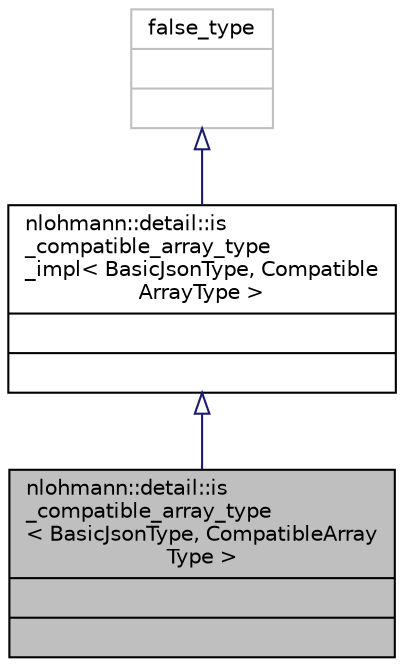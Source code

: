 digraph "nlohmann::detail::is_compatible_array_type&lt; BasicJsonType, CompatibleArrayType &gt;"
{
 // INTERACTIVE_SVG=YES
  edge [fontname="Helvetica",fontsize="10",labelfontname="Helvetica",labelfontsize="10"];
  node [fontname="Helvetica",fontsize="10",shape=record];
  Node1 [label="{nlohmann::detail::is\l_compatible_array_type\l\< BasicJsonType, CompatibleArray\lType \>\n||}",height=0.2,width=0.4,color="black", fillcolor="grey75", style="filled", fontcolor="black"];
  Node2 -> Node1 [dir="back",color="midnightblue",fontsize="10",style="solid",arrowtail="onormal"];
  Node2 [label="{nlohmann::detail::is\l_compatible_array_type\l_impl\< BasicJsonType, Compatible\lArrayType \>\n||}",height=0.2,width=0.4,color="black", fillcolor="white", style="filled",URL="$structnlohmann_1_1detail_1_1is__compatible__array__type__impl.html"];
  Node3 -> Node2 [dir="back",color="midnightblue",fontsize="10",style="solid",arrowtail="onormal"];
  Node3 [label="{false_type\n||}",height=0.2,width=0.4,color="grey75", fillcolor="white", style="filled"];
}
